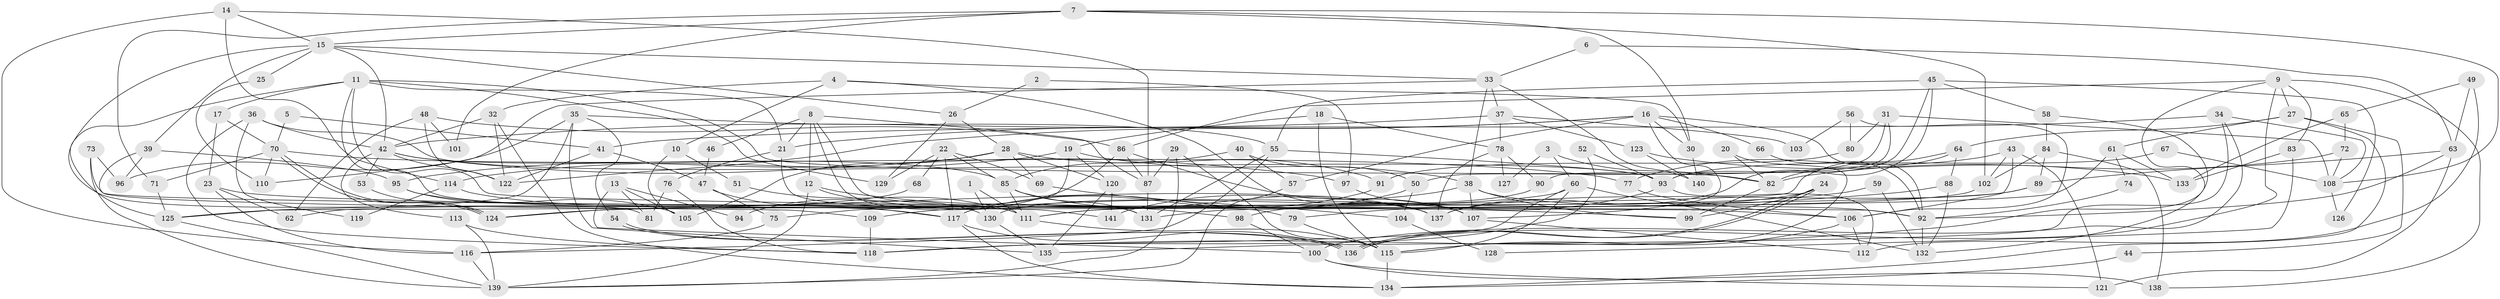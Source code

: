 // Generated by graph-tools (version 1.1) at 2025/50/03/09/25 03:50:09]
// undirected, 141 vertices, 282 edges
graph export_dot {
graph [start="1"]
  node [color=gray90,style=filled];
  1;
  2;
  3;
  4;
  5;
  6;
  7;
  8;
  9;
  10;
  11;
  12;
  13;
  14;
  15;
  16;
  17;
  18;
  19;
  20;
  21;
  22;
  23;
  24;
  25;
  26;
  27;
  28;
  29;
  30;
  31;
  32;
  33;
  34;
  35;
  36;
  37;
  38;
  39;
  40;
  41;
  42;
  43;
  44;
  45;
  46;
  47;
  48;
  49;
  50;
  51;
  52;
  53;
  54;
  55;
  56;
  57;
  58;
  59;
  60;
  61;
  62;
  63;
  64;
  65;
  66;
  67;
  68;
  69;
  70;
  71;
  72;
  73;
  74;
  75;
  76;
  77;
  78;
  79;
  80;
  81;
  82;
  83;
  84;
  85;
  86;
  87;
  88;
  89;
  90;
  91;
  92;
  93;
  94;
  95;
  96;
  97;
  98;
  99;
  100;
  101;
  102;
  103;
  104;
  105;
  106;
  107;
  108;
  109;
  110;
  111;
  112;
  113;
  114;
  115;
  116;
  117;
  118;
  119;
  120;
  121;
  122;
  123;
  124;
  125;
  126;
  127;
  128;
  129;
  130;
  131;
  132;
  133;
  134;
  135;
  136;
  137;
  138;
  139;
  140;
  141;
  1 -- 111;
  1 -- 130;
  2 -- 26;
  2 -- 97;
  3 -- 60;
  3 -- 82;
  3 -- 127;
  4 -- 137;
  4 -- 32;
  4 -- 10;
  4 -- 30;
  5 -- 41;
  5 -- 70;
  6 -- 33;
  6 -- 63;
  7 -- 15;
  7 -- 102;
  7 -- 30;
  7 -- 71;
  7 -- 101;
  7 -- 108;
  8 -- 21;
  8 -- 87;
  8 -- 12;
  8 -- 46;
  8 -- 79;
  8 -- 131;
  9 -- 136;
  9 -- 86;
  9 -- 27;
  9 -- 83;
  9 -- 118;
  9 -- 138;
  10 -- 105;
  10 -- 51;
  11 -- 17;
  11 -- 106;
  11 -- 21;
  11 -- 82;
  11 -- 111;
  11 -- 125;
  11 -- 129;
  12 -- 139;
  12 -- 98;
  12 -- 130;
  13 -- 81;
  13 -- 100;
  13 -- 94;
  13 -- 105;
  14 -- 116;
  14 -- 15;
  14 -- 87;
  14 -- 114;
  15 -- 42;
  15 -- 26;
  15 -- 25;
  15 -- 33;
  15 -- 39;
  15 -- 81;
  16 -- 30;
  16 -- 92;
  16 -- 21;
  16 -- 57;
  16 -- 66;
  16 -- 107;
  16 -- 122;
  17 -- 70;
  17 -- 23;
  18 -- 115;
  18 -- 19;
  18 -- 78;
  19 -- 114;
  19 -- 38;
  19 -- 75;
  19 -- 120;
  20 -- 115;
  20 -- 82;
  21 -- 76;
  21 -- 141;
  22 -- 85;
  22 -- 117;
  22 -- 68;
  22 -- 69;
  22 -- 129;
  23 -- 99;
  23 -- 62;
  23 -- 116;
  24 -- 136;
  24 -- 136;
  24 -- 99;
  24 -- 79;
  25 -- 110;
  26 -- 28;
  26 -- 129;
  27 -- 64;
  27 -- 44;
  27 -- 61;
  27 -- 134;
  28 -- 105;
  28 -- 120;
  28 -- 69;
  28 -- 91;
  28 -- 95;
  29 -- 87;
  29 -- 115;
  29 -- 139;
  30 -- 140;
  31 -- 50;
  31 -- 108;
  31 -- 80;
  31 -- 90;
  32 -- 134;
  32 -- 122;
  32 -- 42;
  33 -- 37;
  33 -- 38;
  33 -- 110;
  33 -- 140;
  34 -- 135;
  34 -- 41;
  34 -- 100;
  34 -- 108;
  35 -- 55;
  35 -- 125;
  35 -- 54;
  35 -- 96;
  35 -- 135;
  36 -- 42;
  36 -- 118;
  36 -- 93;
  36 -- 119;
  37 -- 78;
  37 -- 42;
  37 -- 103;
  37 -- 123;
  38 -- 92;
  38 -- 99;
  38 -- 107;
  38 -- 141;
  39 -- 95;
  39 -- 96;
  39 -- 109;
  40 -- 85;
  40 -- 57;
  40 -- 50;
  41 -- 122;
  41 -- 47;
  42 -- 113;
  42 -- 53;
  42 -- 85;
  42 -- 97;
  42 -- 122;
  43 -- 77;
  43 -- 121;
  43 -- 102;
  43 -- 106;
  44 -- 134;
  45 -- 93;
  45 -- 55;
  45 -- 58;
  45 -- 126;
  45 -- 137;
  46 -- 47;
  47 -- 117;
  47 -- 75;
  48 -- 122;
  48 -- 86;
  48 -- 62;
  48 -- 101;
  49 -- 63;
  49 -- 112;
  49 -- 65;
  50 -- 117;
  50 -- 104;
  51 -- 111;
  52 -- 118;
  52 -- 93;
  53 -- 124;
  54 -- 136;
  54 -- 136;
  55 -- 131;
  55 -- 93;
  55 -- 116;
  56 -- 80;
  56 -- 106;
  56 -- 103;
  57 -- 139;
  58 -- 84;
  58 -- 132;
  59 -- 132;
  59 -- 111;
  60 -- 118;
  60 -- 115;
  60 -- 62;
  60 -- 132;
  61 -- 131;
  61 -- 74;
  61 -- 133;
  63 -- 92;
  63 -- 89;
  63 -- 121;
  64 -- 82;
  64 -- 125;
  64 -- 88;
  65 -- 133;
  65 -- 72;
  66 -- 92;
  67 -- 108;
  67 -- 93;
  68 -- 124;
  69 -- 104;
  70 -- 124;
  70 -- 124;
  70 -- 71;
  70 -- 77;
  70 -- 110;
  71 -- 125;
  72 -- 108;
  72 -- 82;
  73 -- 96;
  73 -- 139;
  73 -- 92;
  74 -- 92;
  75 -- 116;
  76 -- 118;
  76 -- 81;
  77 -- 106;
  78 -- 90;
  78 -- 127;
  78 -- 137;
  79 -- 115;
  80 -- 91;
  82 -- 99;
  83 -- 133;
  83 -- 128;
  84 -- 102;
  84 -- 138;
  84 -- 89;
  85 -- 137;
  85 -- 111;
  85 -- 131;
  86 -- 107;
  86 -- 87;
  86 -- 94;
  87 -- 131;
  88 -- 132;
  88 -- 109;
  89 -- 137;
  89 -- 124;
  90 -- 130;
  91 -- 117;
  92 -- 132;
  93 -- 112;
  93 -- 98;
  95 -- 117;
  95 -- 105;
  97 -- 107;
  98 -- 100;
  100 -- 121;
  100 -- 138;
  102 -- 111;
  104 -- 128;
  106 -- 115;
  106 -- 112;
  107 -- 112;
  108 -- 126;
  109 -- 118;
  111 -- 115;
  113 -- 139;
  113 -- 118;
  114 -- 137;
  114 -- 119;
  115 -- 134;
  116 -- 139;
  117 -- 136;
  117 -- 134;
  120 -- 141;
  120 -- 135;
  123 -- 140;
  123 -- 133;
  125 -- 139;
  130 -- 135;
}
